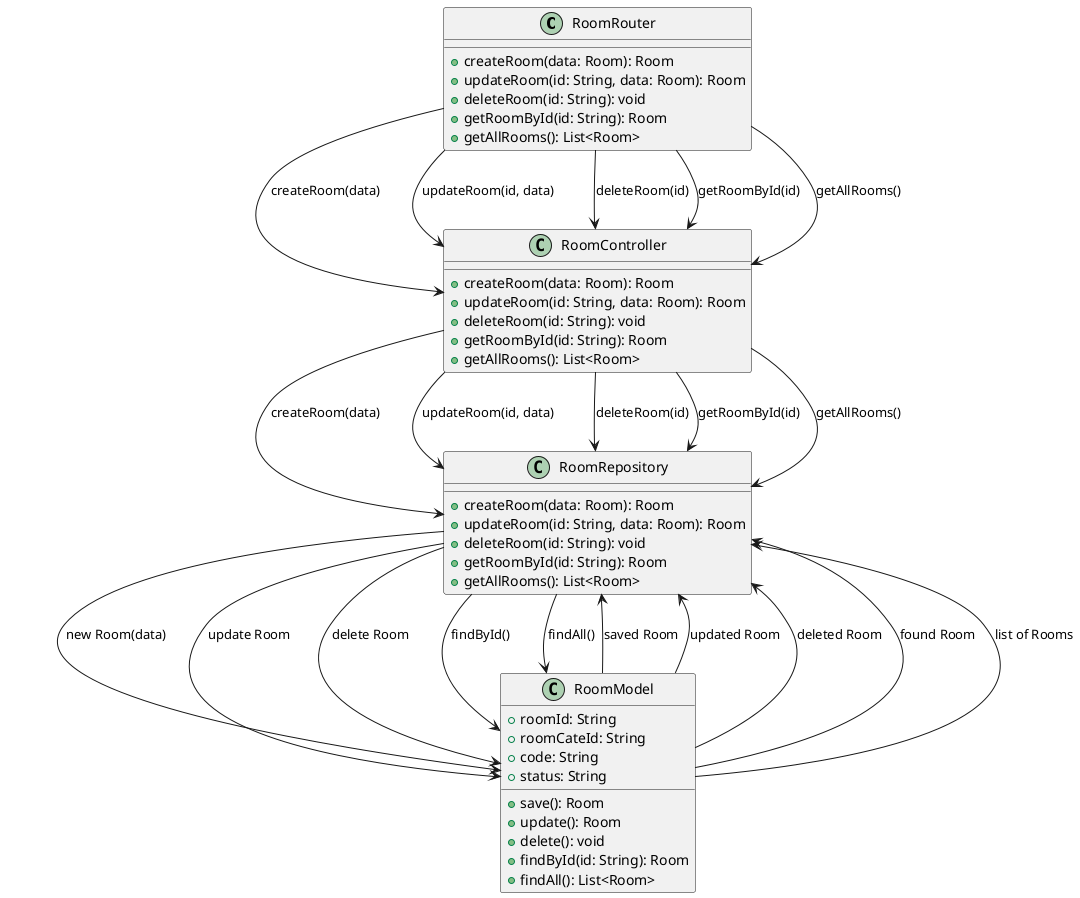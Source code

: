 @startuml
class RoomRouter {
    +createRoom(data: Room): Room
    +updateRoom(id: String, data: Room): Room
    +deleteRoom(id: String): void
    +getRoomById(id: String): Room
    +getAllRooms(): List<Room>
}

class RoomController {
    +createRoom(data: Room): Room
    +updateRoom(id: String, data: Room): Room
    +deleteRoom(id: String): void
    +getRoomById(id: String): Room
    +getAllRooms(): List<Room>
}

class RoomRepository {
    +createRoom(data: Room): Room
    +updateRoom(id: String, data: Room): Room
    +deleteRoom(id: String): void
    +getRoomById(id: String): Room
    +getAllRooms(): List<Room>
}

class RoomModel {
    +roomId: String
    +roomCateId: String
    +code: String
    +status: String
    +save(): Room
    +update(): Room
    +delete(): void
    +findById(id: String): Room
    +findAll(): List<Room>
}

RoomRouter --> RoomController : createRoom(data)
RoomController --> RoomRepository : createRoom(data)
RoomRepository --> RoomModel : new Room(data)
RoomModel --> RoomRepository : saved Room

RoomRouter --> RoomController : updateRoom(id, data)
RoomController --> RoomRepository : updateRoom(id, data)
RoomRepository --> RoomModel : update Room
RoomModel --> RoomRepository : updated Room

RoomRouter --> RoomController : deleteRoom(id)
RoomController --> RoomRepository : deleteRoom(id)
RoomRepository --> RoomModel : delete Room
RoomModel --> RoomRepository : deleted Room

RoomRouter --> RoomController : getRoomById(id)
RoomController --> RoomRepository : getRoomById(id)
RoomRepository --> RoomModel : findById()
RoomModel --> RoomRepository : found Room

RoomRouter --> RoomController : getAllRooms()
RoomController --> RoomRepository : getAllRooms()
RoomRepository --> RoomModel : findAll()
RoomModel --> RoomRepository : list of Rooms
@enduml
